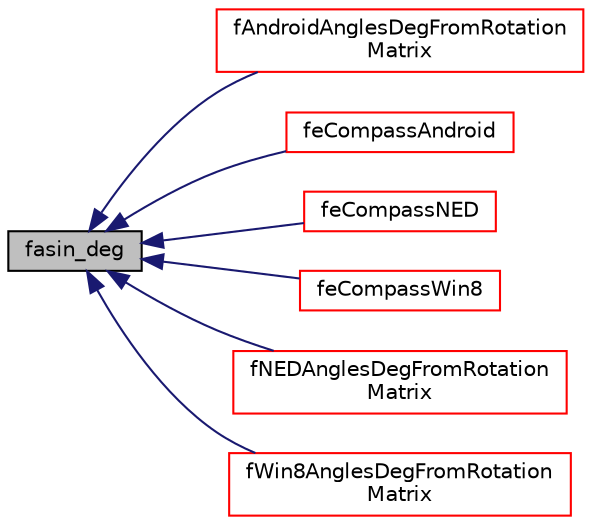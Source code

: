 digraph "fasin_deg"
{
  edge [fontname="Helvetica",fontsize="10",labelfontname="Helvetica",labelfontsize="10"];
  node [fontname="Helvetica",fontsize="10",shape=record];
  rankdir="LR";
  Node19 [label="fasin_deg",height=0.2,width=0.4,color="black", fillcolor="grey75", style="filled", fontcolor="black"];
  Node19 -> Node20 [dir="back",color="midnightblue",fontsize="10",style="solid",fontname="Helvetica"];
  Node20 [label="fAndroidAnglesDegFromRotation\lMatrix",height=0.2,width=0.4,color="red", fillcolor="white", style="filled",URL="$orientation_8h.html#a77eeda9a699b1456bb8b02665ad80522",tooltip="extract the Android angles in degrees from the Android rotation matrix "];
  Node19 -> Node30 [dir="back",color="midnightblue",fontsize="10",style="solid",fontname="Helvetica"];
  Node30 [label="feCompassAndroid",height=0.2,width=0.4,color="red", fillcolor="white", style="filled",URL="$orientation_8h.html#a43ad72cf13f54b0f96355bb7005b6872",tooltip="Android: basic 6DOF e-Compass function, computing rotation matrix fR and magnetic inclination angle f..."];
  Node19 -> Node33 [dir="back",color="midnightblue",fontsize="10",style="solid",fontname="Helvetica"];
  Node33 [label="feCompassNED",height=0.2,width=0.4,color="red", fillcolor="white", style="filled",URL="$orientation_8h.html#afcde979fba0bcae15591096fe68648c9",tooltip="NED: basic 6DOF e-Compass function, computing rotation matrix fR and magnetic inclination angle fDelt..."];
  Node19 -> Node34 [dir="back",color="midnightblue",fontsize="10",style="solid",fontname="Helvetica"];
  Node34 [label="feCompassWin8",height=0.2,width=0.4,color="red", fillcolor="white", style="filled",URL="$orientation_8h.html#aabc044b27a0cdd7db677c3203b77de90",tooltip="Win8: basic 6DOF e-Compass function, computing rotation matrix fR and magnetic inclination angle fDel..."];
  Node19 -> Node35 [dir="back",color="midnightblue",fontsize="10",style="solid",fontname="Helvetica"];
  Node35 [label="fNEDAnglesDegFromRotation\lMatrix",height=0.2,width=0.4,color="red", fillcolor="white", style="filled",URL="$orientation_8h.html#aa781ea4b9430531df4697d3cb39f7454",tooltip="extract the NED angles in degrees from the NED rotation matrix "];
  Node19 -> Node36 [dir="back",color="midnightblue",fontsize="10",style="solid",fontname="Helvetica"];
  Node36 [label="fWin8AnglesDegFromRotation\lMatrix",height=0.2,width=0.4,color="red", fillcolor="white", style="filled",URL="$orientation_8h.html#a13cd93780206a620abc7bdf7907e6dc6",tooltip="extract the Windows 8 angles in degrees from the Windows 8 rotation matrix "];
}
